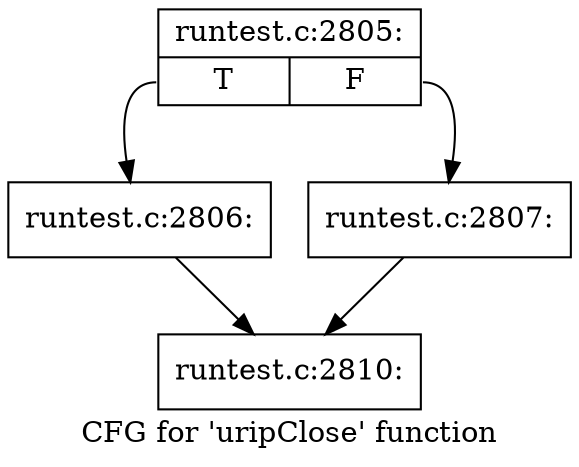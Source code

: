 digraph "CFG for 'uripClose' function" {
	label="CFG for 'uripClose' function";

	Node0x428c710 [shape=record,label="{runtest.c:2805:|{<s0>T|<s1>F}}"];
	Node0x428c710:s0 -> Node0x428a6c0;
	Node0x428c710:s1 -> Node0x428a710;
	Node0x428a6c0 [shape=record,label="{runtest.c:2806:}"];
	Node0x428a6c0 -> Node0x428d970;
	Node0x428a710 [shape=record,label="{runtest.c:2807:}"];
	Node0x428a710 -> Node0x428d970;
	Node0x428d970 [shape=record,label="{runtest.c:2810:}"];
}

